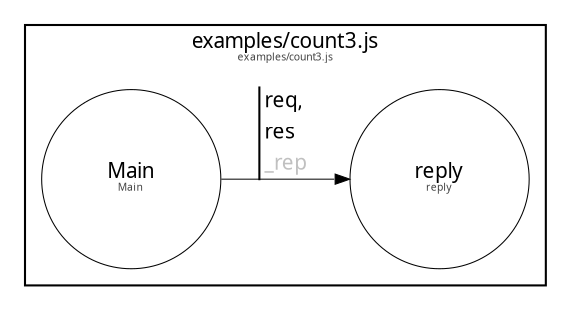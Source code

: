 digraph G {

  graph [ fontname="HelveticaNeue-Thin", fontcolor=black, fontsize=10, rankdir=LR ];
  node [ fontname="HelveticaNeue-Thin", fontcolor=black, fontsize=10, penwidth=0.5 shape=circle, fixedsize=true, width=1.2, height=1.2 ];
  edge [ fontname="HelveticaNeue-Thin", fontcolor=black, fontsize=10, penwidth=0.5 splines=line, arrowsize=0.7 ];

  subgraph cluster_iexamplescount3_js {

   label = <examples/count3.js<br/><font color="#404040" point-size="5">examples/count3.js</font>>;

    ireply [label=<reply<br/><font color="#404040" point-size="5">reply</font>>]
    iMain [label=<Main<br/><font color="#404040" point-size="5">Main</font>>]

    iMain -> ireply [label=<<table border="0" cellspacing="0" cellborder="0"><tr><td rowspan="3" width="1" height="45 " bgcolor="black" fixedsize="true"></td><td align="left">req,</td></tr><tr><td align="left">res</td></tr><tr><td align="left"><font color="gray">_rep</font></td></tr></table>>]
  }

}
